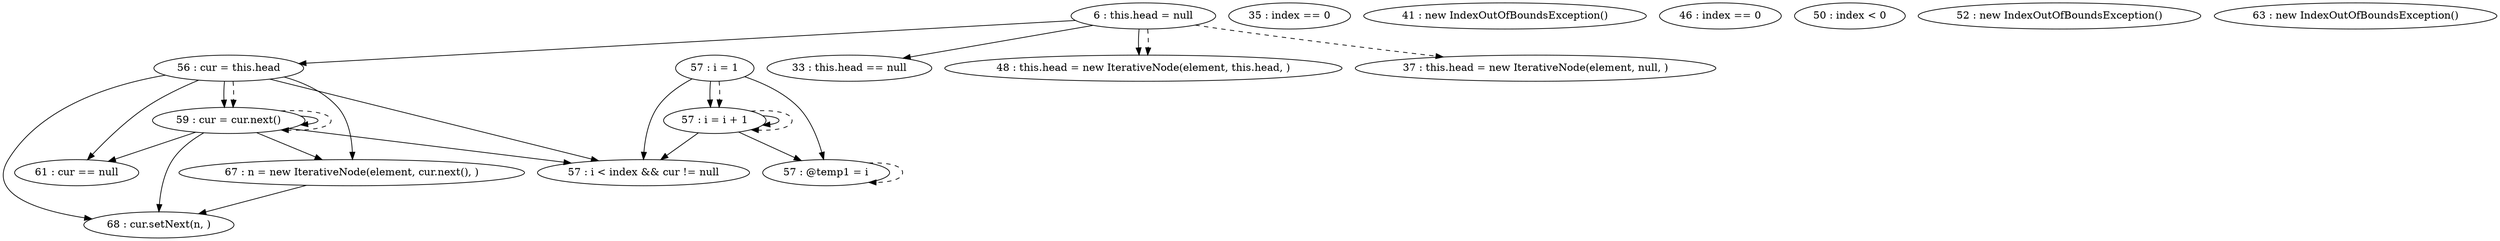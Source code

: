 digraph G {
"6 : this.head = null"
"6 : this.head = null" -> "56 : cur = this.head"
"6 : this.head = null" -> "33 : this.head == null"
"6 : this.head = null" -> "48 : this.head = new IterativeNode(element, this.head, )"
"6 : this.head = null" -> "37 : this.head = new IterativeNode(element, null, )" [style=dashed]
"6 : this.head = null" -> "48 : this.head = new IterativeNode(element, this.head, )" [style=dashed]
"33 : this.head == null"
"35 : index == 0"
"37 : this.head = new IterativeNode(element, null, )"
"41 : new IndexOutOfBoundsException()"
"46 : index == 0"
"48 : this.head = new IterativeNode(element, this.head, )"
"50 : index < 0"
"52 : new IndexOutOfBoundsException()"
"56 : cur = this.head"
"56 : cur = this.head" -> "67 : n = new IterativeNode(element, cur.next(), )"
"56 : cur = this.head" -> "57 : i < index && cur != null"
"56 : cur = this.head" -> "68 : cur.setNext(n, )"
"56 : cur = this.head" -> "61 : cur == null"
"56 : cur = this.head" -> "59 : cur = cur.next()"
"56 : cur = this.head" -> "59 : cur = cur.next()" [style=dashed]
"57 : i = 1"
"57 : i = 1" -> "57 : i < index && cur != null"
"57 : i = 1" -> "57 : i = i + 1"
"57 : i = 1" -> "57 : @temp1 = i"
"57 : i = 1" -> "57 : i = i + 1" [style=dashed]
"57 : i < index && cur != null"
"59 : cur = cur.next()"
"59 : cur = cur.next()" -> "67 : n = new IterativeNode(element, cur.next(), )"
"59 : cur = cur.next()" -> "57 : i < index && cur != null"
"59 : cur = cur.next()" -> "68 : cur.setNext(n, )"
"59 : cur = cur.next()" -> "61 : cur == null"
"59 : cur = cur.next()" -> "59 : cur = cur.next()"
"59 : cur = cur.next()" -> "59 : cur = cur.next()" [style=dashed]
"57 : @temp1 = i"
"57 : @temp1 = i" -> "57 : @temp1 = i" [style=dashed]
"57 : i = i + 1"
"57 : i = i + 1" -> "57 : i < index && cur != null"
"57 : i = i + 1" -> "57 : i = i + 1"
"57 : i = i + 1" -> "57 : @temp1 = i"
"57 : i = i + 1" -> "57 : i = i + 1" [style=dashed]
"61 : cur == null"
"63 : new IndexOutOfBoundsException()"
"67 : n = new IterativeNode(element, cur.next(), )"
"67 : n = new IterativeNode(element, cur.next(), )" -> "68 : cur.setNext(n, )"
"68 : cur.setNext(n, )"
}